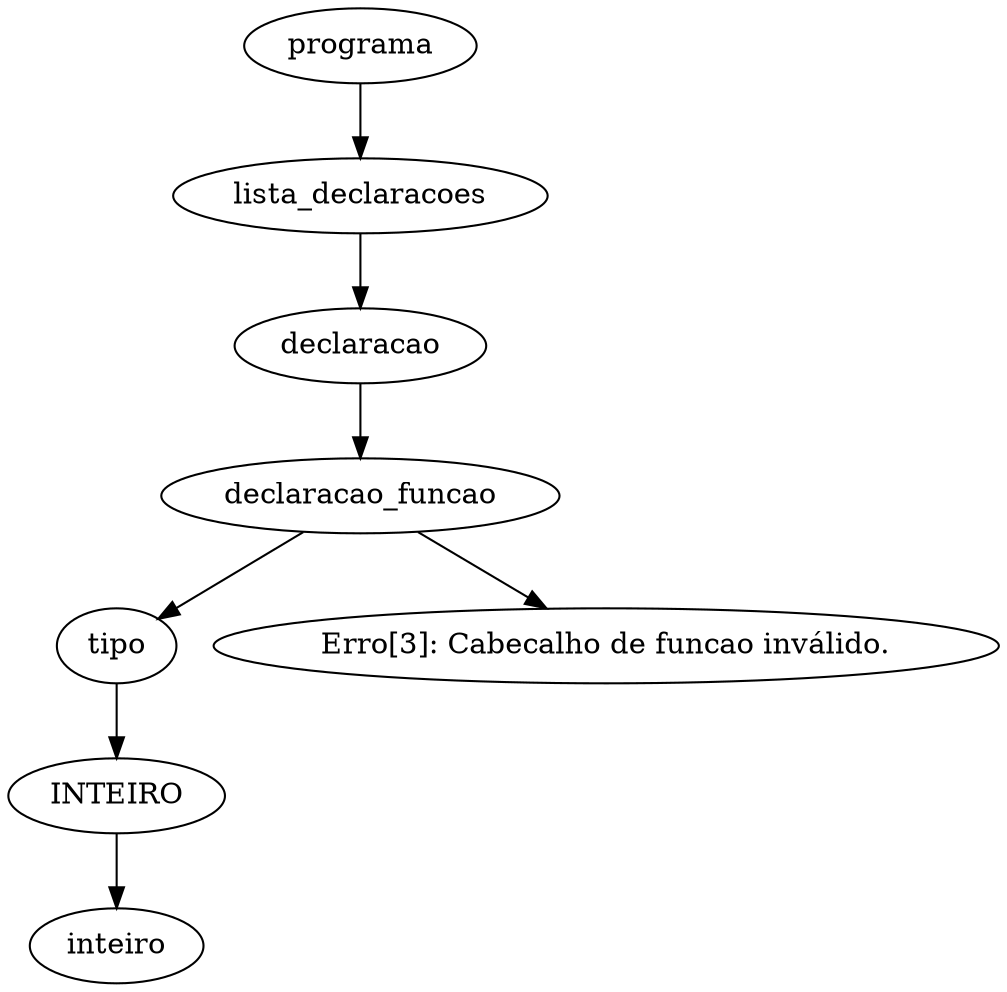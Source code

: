 digraph tree {
    "programa";
    "lista_declaracoes";
    "declaracao";
    "declaracao_funcao";
    "tipo";
    "INTEIRO";
    "inteiro";
    "Erro[3]: Cabecalho de funcao inválido.";
    "programa" -> "lista_declaracoes";
    "lista_declaracoes" -> "declaracao";
    "declaracao" -> "declaracao_funcao";
    "declaracao_funcao" -> "tipo";
    "declaracao_funcao" -> "Erro[3]: Cabecalho de funcao inválido.";
    "tipo" -> "INTEIRO";
    "INTEIRO" -> "inteiro";
}

